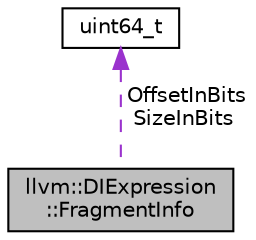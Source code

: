 digraph "llvm::DIExpression::FragmentInfo"
{
 // LATEX_PDF_SIZE
  bgcolor="transparent";
  edge [fontname="Helvetica",fontsize="10",labelfontname="Helvetica",labelfontsize="10"];
  node [fontname="Helvetica",fontsize="10",shape="box"];
  Node1 [label="llvm::DIExpression\l::FragmentInfo",height=0.2,width=0.4,color="black", fillcolor="grey75", style="filled", fontcolor="black",tooltip="Holds the characteristics of one fragment of a larger variable."];
  Node2 -> Node1 [dir="back",color="darkorchid3",fontsize="10",style="dashed",label=" OffsetInBits\nSizeInBits" ,fontname="Helvetica"];
  Node2 [label="uint64_t",height=0.2,width=0.4,color="black",tooltip=" "];
}
